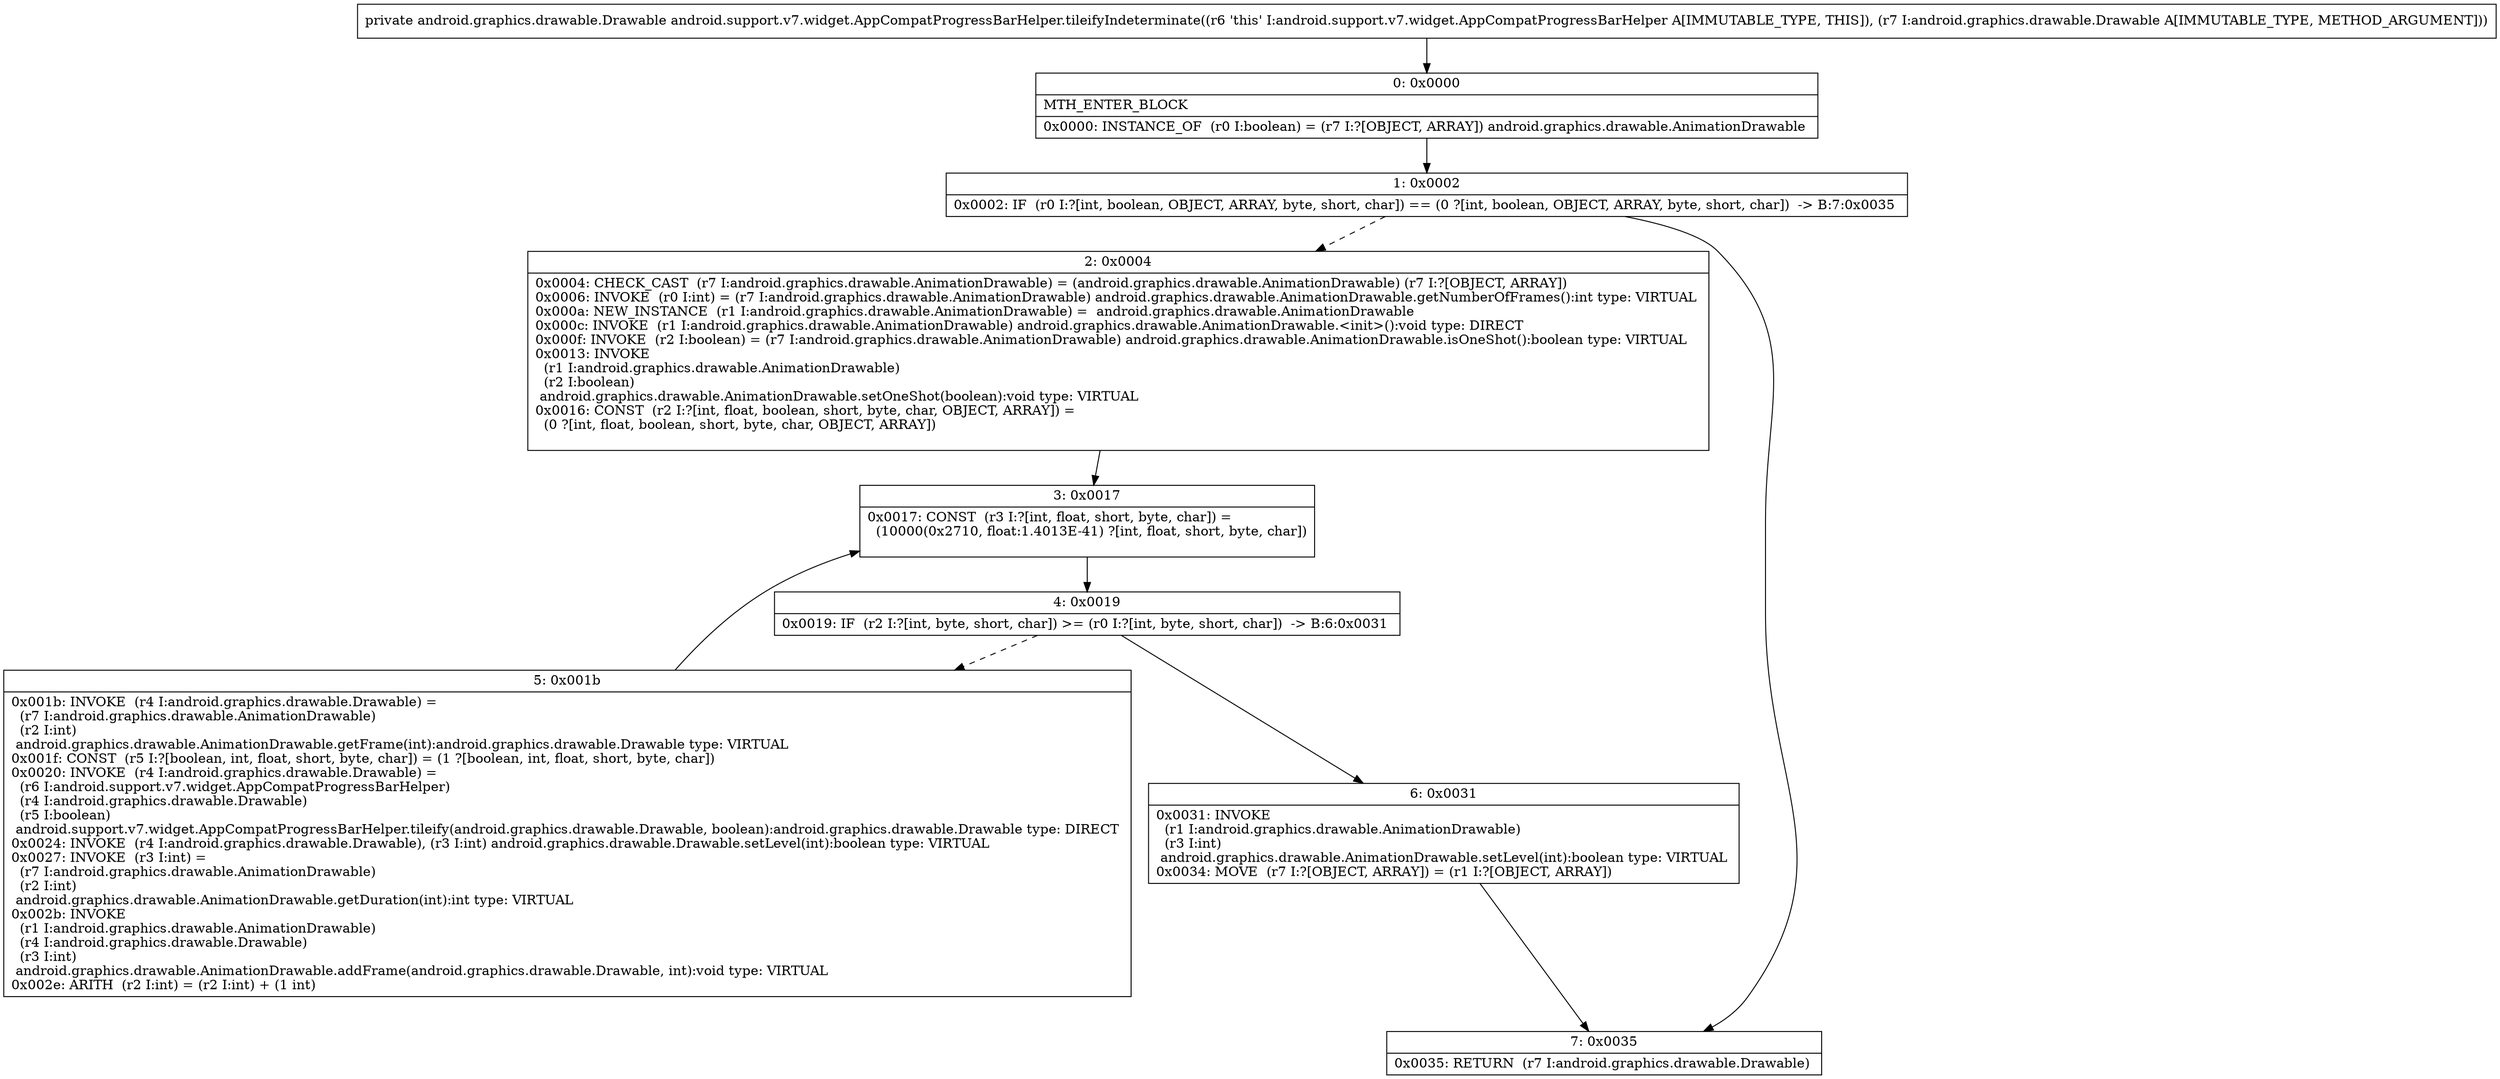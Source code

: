 digraph "CFG forandroid.support.v7.widget.AppCompatProgressBarHelper.tileifyIndeterminate(Landroid\/graphics\/drawable\/Drawable;)Landroid\/graphics\/drawable\/Drawable;" {
Node_0 [shape=record,label="{0\:\ 0x0000|MTH_ENTER_BLOCK\l|0x0000: INSTANCE_OF  (r0 I:boolean) = (r7 I:?[OBJECT, ARRAY]) android.graphics.drawable.AnimationDrawable \l}"];
Node_1 [shape=record,label="{1\:\ 0x0002|0x0002: IF  (r0 I:?[int, boolean, OBJECT, ARRAY, byte, short, char]) == (0 ?[int, boolean, OBJECT, ARRAY, byte, short, char])  \-\> B:7:0x0035 \l}"];
Node_2 [shape=record,label="{2\:\ 0x0004|0x0004: CHECK_CAST  (r7 I:android.graphics.drawable.AnimationDrawable) = (android.graphics.drawable.AnimationDrawable) (r7 I:?[OBJECT, ARRAY]) \l0x0006: INVOKE  (r0 I:int) = (r7 I:android.graphics.drawable.AnimationDrawable) android.graphics.drawable.AnimationDrawable.getNumberOfFrames():int type: VIRTUAL \l0x000a: NEW_INSTANCE  (r1 I:android.graphics.drawable.AnimationDrawable) =  android.graphics.drawable.AnimationDrawable \l0x000c: INVOKE  (r1 I:android.graphics.drawable.AnimationDrawable) android.graphics.drawable.AnimationDrawable.\<init\>():void type: DIRECT \l0x000f: INVOKE  (r2 I:boolean) = (r7 I:android.graphics.drawable.AnimationDrawable) android.graphics.drawable.AnimationDrawable.isOneShot():boolean type: VIRTUAL \l0x0013: INVOKE  \l  (r1 I:android.graphics.drawable.AnimationDrawable)\l  (r2 I:boolean)\l android.graphics.drawable.AnimationDrawable.setOneShot(boolean):void type: VIRTUAL \l0x0016: CONST  (r2 I:?[int, float, boolean, short, byte, char, OBJECT, ARRAY]) = \l  (0 ?[int, float, boolean, short, byte, char, OBJECT, ARRAY])\l \l}"];
Node_3 [shape=record,label="{3\:\ 0x0017|0x0017: CONST  (r3 I:?[int, float, short, byte, char]) = \l  (10000(0x2710, float:1.4013E\-41) ?[int, float, short, byte, char])\l \l}"];
Node_4 [shape=record,label="{4\:\ 0x0019|0x0019: IF  (r2 I:?[int, byte, short, char]) \>= (r0 I:?[int, byte, short, char])  \-\> B:6:0x0031 \l}"];
Node_5 [shape=record,label="{5\:\ 0x001b|0x001b: INVOKE  (r4 I:android.graphics.drawable.Drawable) = \l  (r7 I:android.graphics.drawable.AnimationDrawable)\l  (r2 I:int)\l android.graphics.drawable.AnimationDrawable.getFrame(int):android.graphics.drawable.Drawable type: VIRTUAL \l0x001f: CONST  (r5 I:?[boolean, int, float, short, byte, char]) = (1 ?[boolean, int, float, short, byte, char]) \l0x0020: INVOKE  (r4 I:android.graphics.drawable.Drawable) = \l  (r6 I:android.support.v7.widget.AppCompatProgressBarHelper)\l  (r4 I:android.graphics.drawable.Drawable)\l  (r5 I:boolean)\l android.support.v7.widget.AppCompatProgressBarHelper.tileify(android.graphics.drawable.Drawable, boolean):android.graphics.drawable.Drawable type: DIRECT \l0x0024: INVOKE  (r4 I:android.graphics.drawable.Drawable), (r3 I:int) android.graphics.drawable.Drawable.setLevel(int):boolean type: VIRTUAL \l0x0027: INVOKE  (r3 I:int) = \l  (r7 I:android.graphics.drawable.AnimationDrawable)\l  (r2 I:int)\l android.graphics.drawable.AnimationDrawable.getDuration(int):int type: VIRTUAL \l0x002b: INVOKE  \l  (r1 I:android.graphics.drawable.AnimationDrawable)\l  (r4 I:android.graphics.drawable.Drawable)\l  (r3 I:int)\l android.graphics.drawable.AnimationDrawable.addFrame(android.graphics.drawable.Drawable, int):void type: VIRTUAL \l0x002e: ARITH  (r2 I:int) = (r2 I:int) + (1 int) \l}"];
Node_6 [shape=record,label="{6\:\ 0x0031|0x0031: INVOKE  \l  (r1 I:android.graphics.drawable.AnimationDrawable)\l  (r3 I:int)\l android.graphics.drawable.AnimationDrawable.setLevel(int):boolean type: VIRTUAL \l0x0034: MOVE  (r7 I:?[OBJECT, ARRAY]) = (r1 I:?[OBJECT, ARRAY]) \l}"];
Node_7 [shape=record,label="{7\:\ 0x0035|0x0035: RETURN  (r7 I:android.graphics.drawable.Drawable) \l}"];
MethodNode[shape=record,label="{private android.graphics.drawable.Drawable android.support.v7.widget.AppCompatProgressBarHelper.tileifyIndeterminate((r6 'this' I:android.support.v7.widget.AppCompatProgressBarHelper A[IMMUTABLE_TYPE, THIS]), (r7 I:android.graphics.drawable.Drawable A[IMMUTABLE_TYPE, METHOD_ARGUMENT])) }"];
MethodNode -> Node_0;
Node_0 -> Node_1;
Node_1 -> Node_2[style=dashed];
Node_1 -> Node_7;
Node_2 -> Node_3;
Node_3 -> Node_4;
Node_4 -> Node_5[style=dashed];
Node_4 -> Node_6;
Node_5 -> Node_3;
Node_6 -> Node_7;
}

